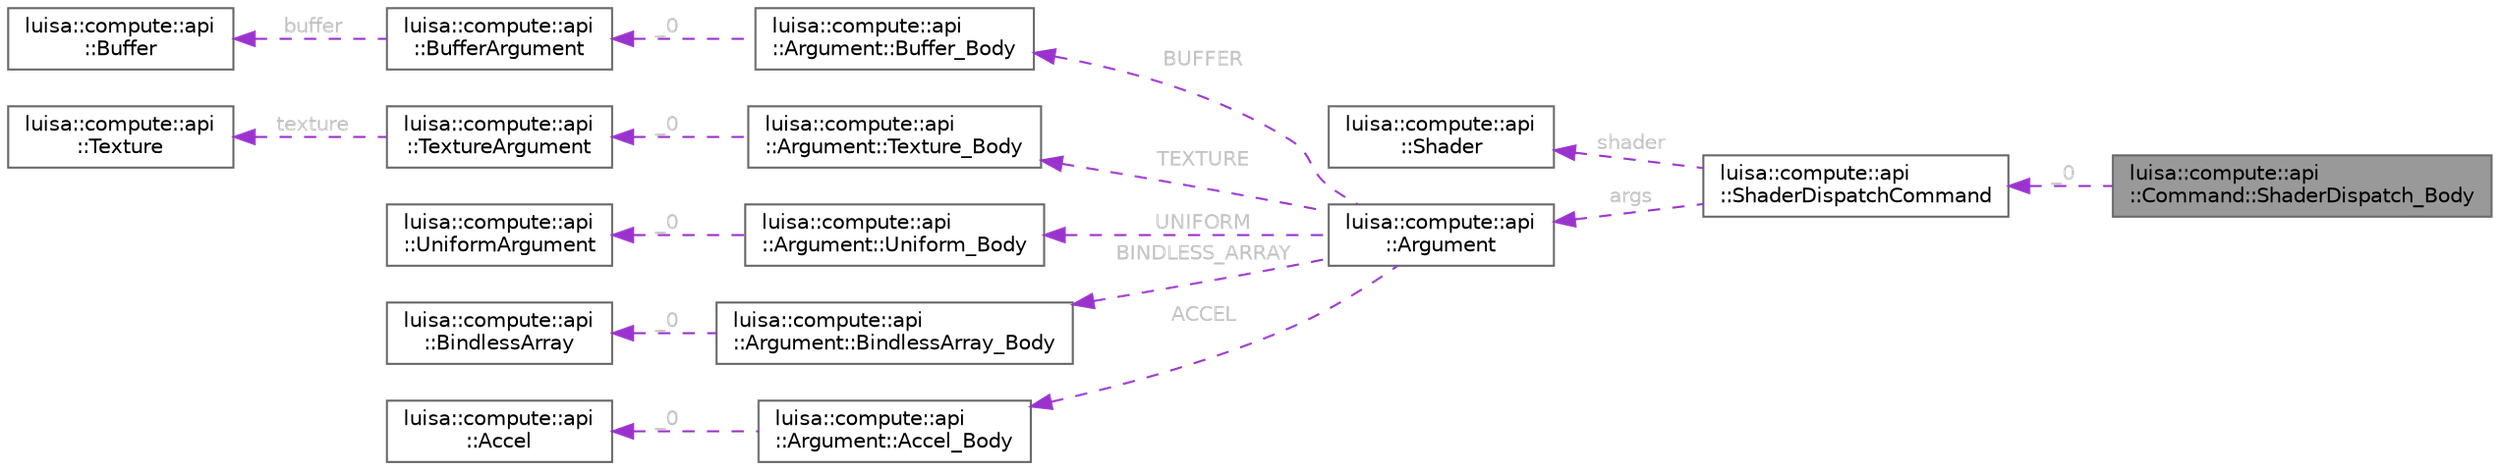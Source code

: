 digraph "luisa::compute::api::Command::ShaderDispatch_Body"
{
 // LATEX_PDF_SIZE
  bgcolor="transparent";
  edge [fontname=Helvetica,fontsize=10,labelfontname=Helvetica,labelfontsize=10];
  node [fontname=Helvetica,fontsize=10,shape=box,height=0.2,width=0.4];
  rankdir="LR";
  Node1 [id="Node000001",label="luisa::compute::api\l::Command::ShaderDispatch_Body",height=0.2,width=0.4,color="gray40", fillcolor="grey60", style="filled", fontcolor="black",tooltip=" "];
  Node2 -> Node1 [id="edge1_Node000001_Node000002",dir="back",color="darkorchid3",style="dashed",tooltip=" ",label=" _0",fontcolor="grey" ];
  Node2 [id="Node000002",label="luisa::compute::api\l::ShaderDispatchCommand",height=0.2,width=0.4,color="gray40", fillcolor="white", style="filled",URL="$structluisa_1_1compute_1_1api_1_1_shader_dispatch_command.html",tooltip=" "];
  Node3 -> Node2 [id="edge2_Node000002_Node000003",dir="back",color="darkorchid3",style="dashed",tooltip=" ",label=" shader",fontcolor="grey" ];
  Node3 [id="Node000003",label="luisa::compute::api\l::Shader",height=0.2,width=0.4,color="gray40", fillcolor="white", style="filled",URL="$structluisa_1_1compute_1_1api_1_1_shader.html",tooltip=" "];
  Node4 -> Node2 [id="edge3_Node000002_Node000004",dir="back",color="darkorchid3",style="dashed",tooltip=" ",label=" args",fontcolor="grey" ];
  Node4 [id="Node000004",label="luisa::compute::api\l::Argument",height=0.2,width=0.4,color="gray40", fillcolor="white", style="filled",URL="$structluisa_1_1compute_1_1api_1_1_argument.html",tooltip=" "];
  Node5 -> Node4 [id="edge4_Node000004_Node000005",dir="back",color="darkorchid3",style="dashed",tooltip=" ",label=" BUFFER",fontcolor="grey" ];
  Node5 [id="Node000005",label="luisa::compute::api\l::Argument::Buffer_Body",height=0.2,width=0.4,color="gray40", fillcolor="white", style="filled",URL="$structluisa_1_1compute_1_1api_1_1_argument_1_1_buffer___body.html",tooltip=" "];
  Node6 -> Node5 [id="edge5_Node000005_Node000006",dir="back",color="darkorchid3",style="dashed",tooltip=" ",label=" _0",fontcolor="grey" ];
  Node6 [id="Node000006",label="luisa::compute::api\l::BufferArgument",height=0.2,width=0.4,color="gray40", fillcolor="white", style="filled",URL="$structluisa_1_1compute_1_1api_1_1_buffer_argument.html",tooltip=" "];
  Node7 -> Node6 [id="edge6_Node000006_Node000007",dir="back",color="darkorchid3",style="dashed",tooltip=" ",label=" buffer",fontcolor="grey" ];
  Node7 [id="Node000007",label="luisa::compute::api\l::Buffer",height=0.2,width=0.4,color="gray40", fillcolor="white", style="filled",URL="$structluisa_1_1compute_1_1api_1_1_buffer.html",tooltip=" "];
  Node8 -> Node4 [id="edge7_Node000004_Node000008",dir="back",color="darkorchid3",style="dashed",tooltip=" ",label=" TEXTURE",fontcolor="grey" ];
  Node8 [id="Node000008",label="luisa::compute::api\l::Argument::Texture_Body",height=0.2,width=0.4,color="gray40", fillcolor="white", style="filled",URL="$structluisa_1_1compute_1_1api_1_1_argument_1_1_texture___body.html",tooltip=" "];
  Node9 -> Node8 [id="edge8_Node000008_Node000009",dir="back",color="darkorchid3",style="dashed",tooltip=" ",label=" _0",fontcolor="grey" ];
  Node9 [id="Node000009",label="luisa::compute::api\l::TextureArgument",height=0.2,width=0.4,color="gray40", fillcolor="white", style="filled",URL="$structluisa_1_1compute_1_1api_1_1_texture_argument.html",tooltip=" "];
  Node10 -> Node9 [id="edge9_Node000009_Node000010",dir="back",color="darkorchid3",style="dashed",tooltip=" ",label=" texture",fontcolor="grey" ];
  Node10 [id="Node000010",label="luisa::compute::api\l::Texture",height=0.2,width=0.4,color="gray40", fillcolor="white", style="filled",URL="$structluisa_1_1compute_1_1api_1_1_texture.html",tooltip=" "];
  Node11 -> Node4 [id="edge10_Node000004_Node000011",dir="back",color="darkorchid3",style="dashed",tooltip=" ",label=" UNIFORM",fontcolor="grey" ];
  Node11 [id="Node000011",label="luisa::compute::api\l::Argument::Uniform_Body",height=0.2,width=0.4,color="gray40", fillcolor="white", style="filled",URL="$structluisa_1_1compute_1_1api_1_1_argument_1_1_uniform___body.html",tooltip=" "];
  Node12 -> Node11 [id="edge11_Node000011_Node000012",dir="back",color="darkorchid3",style="dashed",tooltip=" ",label=" _0",fontcolor="grey" ];
  Node12 [id="Node000012",label="luisa::compute::api\l::UniformArgument",height=0.2,width=0.4,color="gray40", fillcolor="white", style="filled",URL="$structluisa_1_1compute_1_1api_1_1_uniform_argument.html",tooltip=" "];
  Node13 -> Node4 [id="edge12_Node000004_Node000013",dir="back",color="darkorchid3",style="dashed",tooltip=" ",label=" BINDLESS_ARRAY",fontcolor="grey" ];
  Node13 [id="Node000013",label="luisa::compute::api\l::Argument::BindlessArray_Body",height=0.2,width=0.4,color="gray40", fillcolor="white", style="filled",URL="$structluisa_1_1compute_1_1api_1_1_argument_1_1_bindless_array___body.html",tooltip=" "];
  Node14 -> Node13 [id="edge13_Node000013_Node000014",dir="back",color="darkorchid3",style="dashed",tooltip=" ",label=" _0",fontcolor="grey" ];
  Node14 [id="Node000014",label="luisa::compute::api\l::BindlessArray",height=0.2,width=0.4,color="gray40", fillcolor="white", style="filled",URL="$structluisa_1_1compute_1_1api_1_1_bindless_array.html",tooltip=" "];
  Node15 -> Node4 [id="edge14_Node000004_Node000015",dir="back",color="darkorchid3",style="dashed",tooltip=" ",label=" ACCEL",fontcolor="grey" ];
  Node15 [id="Node000015",label="luisa::compute::api\l::Argument::Accel_Body",height=0.2,width=0.4,color="gray40", fillcolor="white", style="filled",URL="$structluisa_1_1compute_1_1api_1_1_argument_1_1_accel___body.html",tooltip=" "];
  Node16 -> Node15 [id="edge15_Node000015_Node000016",dir="back",color="darkorchid3",style="dashed",tooltip=" ",label=" _0",fontcolor="grey" ];
  Node16 [id="Node000016",label="luisa::compute::api\l::Accel",height=0.2,width=0.4,color="gray40", fillcolor="white", style="filled",URL="$structluisa_1_1compute_1_1api_1_1_accel.html",tooltip=" "];
}
